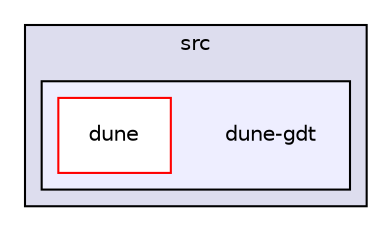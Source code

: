 digraph "dune-gdt" {
  compound=true
  node [ fontsize="10", fontname="Helvetica"];
  edge [ labelfontsize="10", labelfontname="Helvetica"];
  subgraph clusterdir_eaee94ab3c5b11ce8fcab1cb9d405304 {
    graph [ bgcolor="#ddddee", pencolor="black", label="src" fontname="Helvetica", fontsize="10", URL="dir_eaee94ab3c5b11ce8fcab1cb9d405304.html"]
  subgraph clusterdir_58c354ae22a30254506a25a39957e8ba {
    graph [ bgcolor="#eeeeff", pencolor="black", label="" URL="dir_58c354ae22a30254506a25a39957e8ba.html"];
    dir_58c354ae22a30254506a25a39957e8ba [shape=plaintext label="dune-gdt"];
    dir_16224573f43954b382d54ec1df2a2147 [shape=box label="dune" color="red" fillcolor="white" style="filled" URL="dir_16224573f43954b382d54ec1df2a2147.html"];
  }
  }
}
